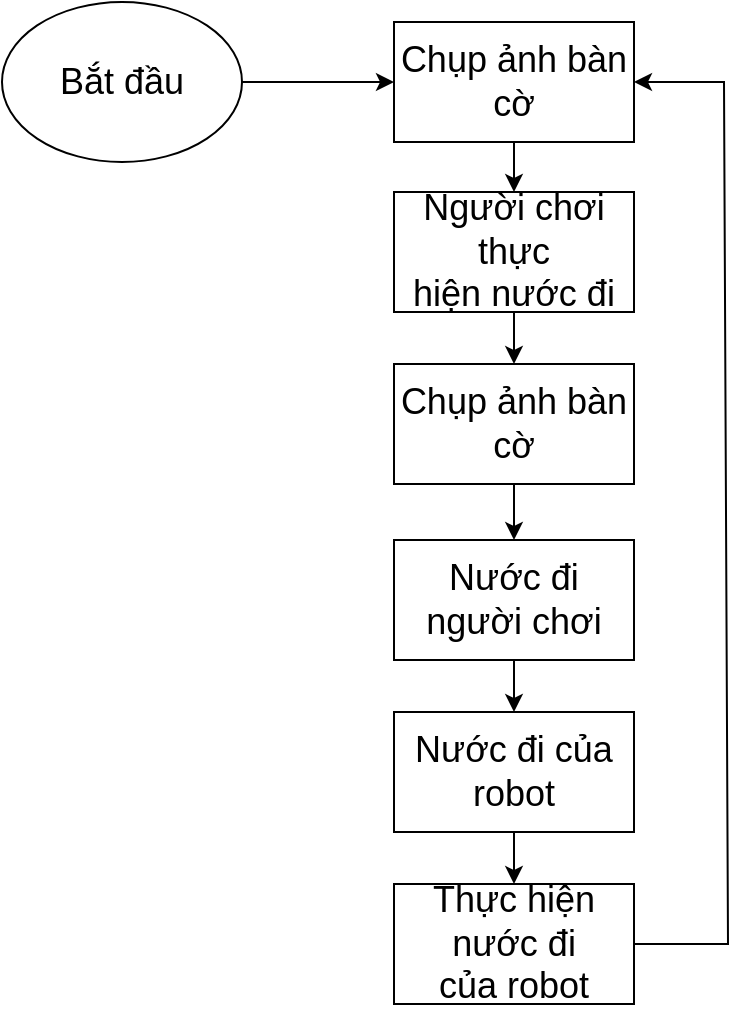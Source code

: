 <mxfile version="20.6.0" type="device"><diagram id="_nyCpGTJF4ty2KiwXv2D" name="Page-1"><mxGraphModel dx="878" dy="147" grid="0" gridSize="10" guides="1" tooltips="1" connect="1" arrows="1" fold="1" page="0" pageScale="1" pageWidth="850" pageHeight="1100" math="0" shadow="0"><root><mxCell id="0"/><mxCell id="1" parent="0"/><mxCell id="QgCfCDj2Ug-mHLTEkxLt-68" value="" style="edgeStyle=orthogonalEdgeStyle;rounded=0;orthogonalLoop=1;jettySize=auto;html=1;" parent="1" source="QgCfCDj2Ug-mHLTEkxLt-1" target="QgCfCDj2Ug-mHLTEkxLt-49" edge="1"><mxGeometry relative="1" as="geometry"/></mxCell><mxCell id="QgCfCDj2Ug-mHLTEkxLt-1" value="&lt;font style=&quot;font-size: 18px;&quot;&gt;Bắt đầu&lt;/font&gt;" style="ellipse;whiteSpace=wrap;html=1;" parent="1" vertex="1"><mxGeometry x="485" y="650" width="120" height="80" as="geometry"/></mxCell><mxCell id="QgCfCDj2Ug-mHLTEkxLt-31" value="" style="edgeStyle=orthogonalEdgeStyle;rounded=0;orthogonalLoop=1;jettySize=auto;html=1;" parent="1" source="QgCfCDj2Ug-mHLTEkxLt-32" target="QgCfCDj2Ug-mHLTEkxLt-34" edge="1"><mxGeometry relative="1" as="geometry"/></mxCell><mxCell id="QgCfCDj2Ug-mHLTEkxLt-32" value="&lt;font style=&quot;font-size: 18px;&quot;&gt;Người chơi thực&lt;br&gt;hiện nước đi&lt;/font&gt;" style="rounded=0;whiteSpace=wrap;html=1;" parent="1" vertex="1"><mxGeometry x="681" y="745" width="120" height="60" as="geometry"/></mxCell><mxCell id="QgCfCDj2Ug-mHLTEkxLt-33" value="" style="edgeStyle=orthogonalEdgeStyle;rounded=0;orthogonalLoop=1;jettySize=auto;html=1;" parent="1" source="QgCfCDj2Ug-mHLTEkxLt-34" target="QgCfCDj2Ug-mHLTEkxLt-36" edge="1"><mxGeometry relative="1" as="geometry"/></mxCell><mxCell id="QgCfCDj2Ug-mHLTEkxLt-34" value="&lt;font style=&quot;font-size: 18px;&quot;&gt;Chụp ảnh bàn cờ&lt;/font&gt;" style="rounded=0;whiteSpace=wrap;html=1;" parent="1" vertex="1"><mxGeometry x="681" y="831" width="120" height="60" as="geometry"/></mxCell><mxCell id="QgCfCDj2Ug-mHLTEkxLt-43" value="" style="edgeStyle=orthogonalEdgeStyle;rounded=0;orthogonalLoop=1;jettySize=auto;html=1;" parent="1" source="QgCfCDj2Ug-mHLTEkxLt-36" target="QgCfCDj2Ug-mHLTEkxLt-38" edge="1"><mxGeometry relative="1" as="geometry"/></mxCell><mxCell id="QgCfCDj2Ug-mHLTEkxLt-36" value="&lt;font style=&quot;font-size: 18px;&quot;&gt;Nước đi&lt;br&gt;người chơi&lt;/font&gt;" style="rounded=0;whiteSpace=wrap;html=1;" parent="1" vertex="1"><mxGeometry x="681" y="919" width="120" height="60" as="geometry"/></mxCell><mxCell id="QgCfCDj2Ug-mHLTEkxLt-70" value="" style="edgeStyle=orthogonalEdgeStyle;rounded=0;orthogonalLoop=1;jettySize=auto;html=1;" parent="1" source="QgCfCDj2Ug-mHLTEkxLt-38" target="QgCfCDj2Ug-mHLTEkxLt-69" edge="1"><mxGeometry relative="1" as="geometry"/></mxCell><mxCell id="QgCfCDj2Ug-mHLTEkxLt-38" value="&lt;font style=&quot;font-size: 18px;&quot;&gt;Nước đi của robot&lt;/font&gt;" style="rounded=0;whiteSpace=wrap;html=1;" parent="1" vertex="1"><mxGeometry x="681" y="1005" width="120" height="60" as="geometry"/></mxCell><mxCell id="QgCfCDj2Ug-mHLTEkxLt-49" value="&lt;font style=&quot;font-size: 18px;&quot;&gt;Chụp ảnh bàn cờ&lt;/font&gt;" style="rounded=0;whiteSpace=wrap;html=1;" parent="1" vertex="1"><mxGeometry x="681" y="660" width="120" height="60" as="geometry"/></mxCell><mxCell id="QgCfCDj2Ug-mHLTEkxLt-54" value="" style="endArrow=classic;html=1;rounded=0;exitX=0.5;exitY=1;exitDx=0;exitDy=0;entryX=0.5;entryY=0;entryDx=0;entryDy=0;" parent="1" source="QgCfCDj2Ug-mHLTEkxLt-49" target="QgCfCDj2Ug-mHLTEkxLt-32" edge="1"><mxGeometry width="50" height="50" relative="1" as="geometry"><mxPoint x="518" y="857" as="sourcePoint"/><mxPoint x="568" y="807" as="targetPoint"/></mxGeometry></mxCell><mxCell id="QgCfCDj2Ug-mHLTEkxLt-69" value="&lt;font style=&quot;font-size: 18px;&quot;&gt;Thực hiện nước đi&lt;br&gt;của robot&lt;/font&gt;" style="rounded=0;whiteSpace=wrap;html=1;" parent="1" vertex="1"><mxGeometry x="681" y="1091" width="120" height="60" as="geometry"/></mxCell><mxCell id="QgCfCDj2Ug-mHLTEkxLt-71" value="" style="endArrow=classic;html=1;rounded=0;exitX=1;exitY=0.5;exitDx=0;exitDy=0;entryX=1;entryY=0.5;entryDx=0;entryDy=0;" parent="1" source="QgCfCDj2Ug-mHLTEkxLt-69" target="QgCfCDj2Ug-mHLTEkxLt-49" edge="1"><mxGeometry width="50" height="50" relative="1" as="geometry"><mxPoint x="572" y="915" as="sourcePoint"/><mxPoint x="622" y="865" as="targetPoint"/><Array as="points"><mxPoint x="848" y="1121"/><mxPoint x="846" y="690"/></Array></mxGeometry></mxCell></root></mxGraphModel></diagram></mxfile>